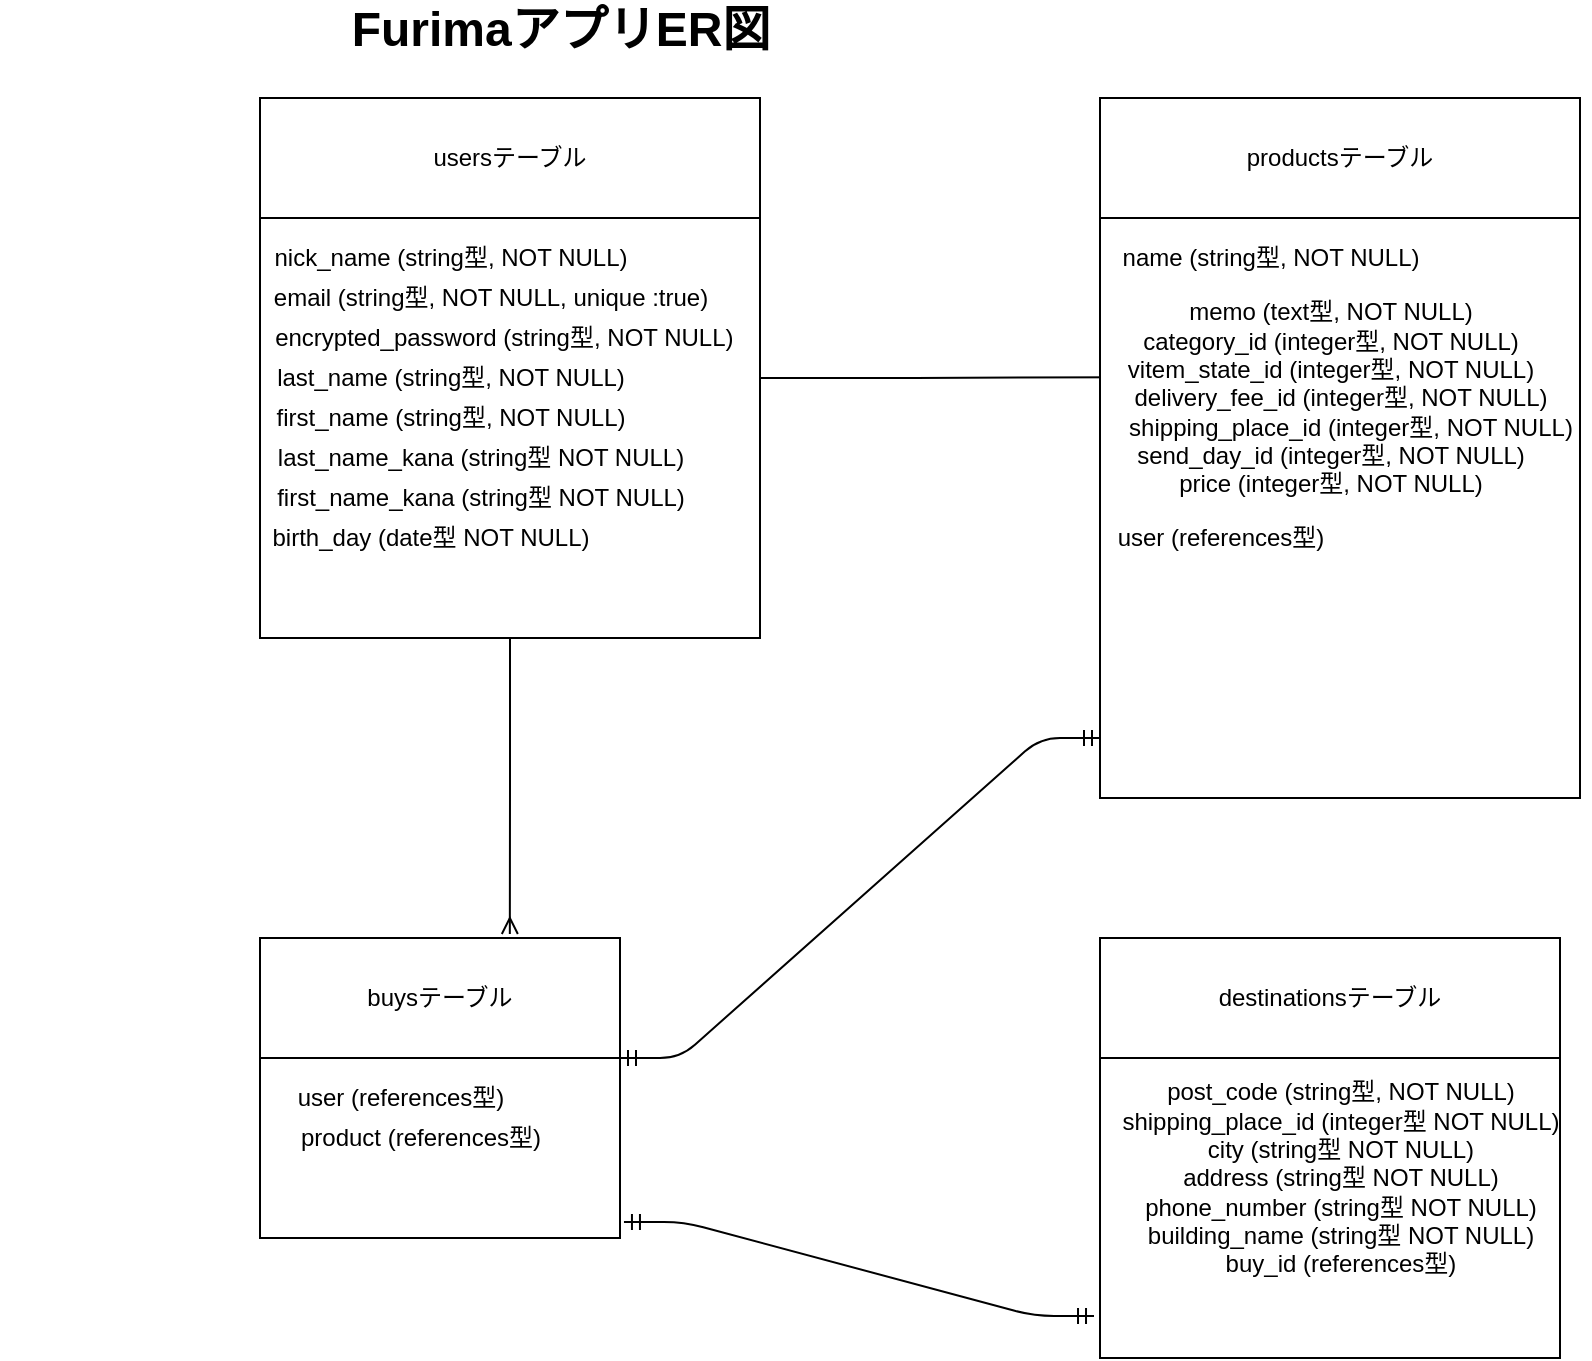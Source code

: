 <mxfile version="13.10.0" type="embed">
    <diagram id="p0TnjbUd2gW1PoHSHFOu" name="ページ1">
        <mxGraphModel dx="2736" dy="627" grid="1" gridSize="10" guides="1" tooltips="1" connect="1" arrows="1" fold="1" page="0" pageScale="1" pageWidth="850" pageHeight="1100" math="0" shadow="0">
            <root>
                <mxCell id="0"/>
                <mxCell id="1" parent="0"/>
                <mxCell id="21" value="FurimaアプリER図&lt;br&gt;&lt;br&gt;" style="text;strokeColor=none;fillColor=none;html=1;fontSize=24;fontStyle=1;verticalAlign=middle;align=center;" vertex="1" parent="1">
                    <mxGeometry x="-1600" y="60" width="100" height="40" as="geometry"/>
                </mxCell>
                <mxCell id="86" style="edgeStyle=orthogonalEdgeStyle;rounded=0;orthogonalLoop=1;jettySize=auto;html=1;entryX=0.694;entryY=-0.033;entryDx=0;entryDy=0;entryPerimeter=0;endArrow=ERmany;endFill=0;" edge="1" parent="1" source="43" target="65">
                    <mxGeometry relative="1" as="geometry"/>
                </mxCell>
                <mxCell id="93" style="edgeStyle=orthogonalEdgeStyle;rounded=0;orthogonalLoop=1;jettySize=auto;html=1;exitX=1;exitY=0.5;exitDx=0;exitDy=0;entryX=0.115;entryY=0.396;entryDx=0;entryDy=0;entryPerimeter=0;endArrow=ERmany;endFill=0;" edge="1" parent="1" source="43" target="60">
                    <mxGeometry relative="1" as="geometry"/>
                </mxCell>
                <mxCell id="43" value="" style="whiteSpace=wrap;html=1;" vertex="1" parent="1">
                    <mxGeometry x="-1700" y="110" width="250" height="260" as="geometry"/>
                </mxCell>
                <mxCell id="44" value="usersテーブル" style="whiteSpace=wrap;html=1;" vertex="1" parent="1">
                    <mxGeometry x="-1700" y="100" width="250" height="60" as="geometry"/>
                </mxCell>
                <mxCell id="46" value="nick_name (string型, NOT NULL)" style="text;html=1;align=center;verticalAlign=middle;resizable=0;points=[];autosize=1;" vertex="1" parent="1">
                    <mxGeometry x="-1700" y="170" width="190" height="20" as="geometry"/>
                </mxCell>
                <mxCell id="47" value="&amp;nbsp; &amp;nbsp; &amp;nbsp; &amp;nbsp; &amp;nbsp; &amp;nbsp; &amp;nbsp; &amp;nbsp; &amp;nbsp; &amp;nbsp; &amp;nbsp; &amp;nbsp; &amp;nbsp; &amp;nbsp; &amp;nbsp; &amp;nbsp; &amp;nbsp; &amp;nbsp; &amp;nbsp; &amp;nbsp;email (string型, NOT NULL, unique :true)" style="text;html=1;align=center;verticalAlign=middle;resizable=0;points=[];autosize=1;" vertex="1" parent="1">
                    <mxGeometry x="-1830" y="190" width="360" height="20" as="geometry"/>
                </mxCell>
                <mxCell id="49" value="&amp;nbsp; &amp;nbsp; &amp;nbsp; &amp;nbsp; &amp;nbsp; &amp;nbsp; &amp;nbsp; &amp;nbsp; encrypted_password (string型, NOT NULL)" style="text;html=1;align=center;verticalAlign=middle;resizable=0;points=[];autosize=1;" vertex="1" parent="1">
                    <mxGeometry x="-1755" y="210" width="300" height="20" as="geometry"/>
                </mxCell>
                <mxCell id="50" value="last_name (string型, NOT NULL)" style="text;html=1;align=center;verticalAlign=middle;resizable=0;points=[];autosize=1;" vertex="1" parent="1">
                    <mxGeometry x="-1700" y="230" width="190" height="20" as="geometry"/>
                </mxCell>
                <mxCell id="51" value="&lt;span&gt;first_name (string型, NOT NULL)&lt;/span&gt;" style="text;html=1;align=center;verticalAlign=middle;resizable=0;points=[];autosize=1;" vertex="1" parent="1">
                    <mxGeometry x="-1700" y="250" width="190" height="20" as="geometry"/>
                </mxCell>
                <mxCell id="52" value="last_name_kana (string型 NOT NULL)" style="text;html=1;align=center;verticalAlign=middle;resizable=0;points=[];autosize=1;" vertex="1" parent="1">
                    <mxGeometry x="-1700" y="270" width="220" height="20" as="geometry"/>
                </mxCell>
                <mxCell id="54" value="first_name_kana (string型 NOT NULL)" style="text;html=1;align=center;verticalAlign=middle;resizable=0;points=[];autosize=1;" vertex="1" parent="1">
                    <mxGeometry x="-1700" y="290" width="220" height="20" as="geometry"/>
                </mxCell>
                <mxCell id="55" value="birth_day (date型 NOT NULL)" style="text;html=1;align=center;verticalAlign=middle;resizable=0;points=[];autosize=1;" vertex="1" parent="1">
                    <mxGeometry x="-1700" y="310" width="170" height="20" as="geometry"/>
                </mxCell>
                <mxCell id="57" value="productsテーブル" style="rounded=0;whiteSpace=wrap;html=1;" vertex="1" parent="1">
                    <mxGeometry x="-1280" y="100" width="240" height="60" as="geometry"/>
                </mxCell>
                <mxCell id="58" value="" style="rounded=0;whiteSpace=wrap;html=1;" vertex="1" parent="1">
                    <mxGeometry x="-1280" y="160" width="240" height="290" as="geometry"/>
                </mxCell>
                <mxCell id="59" value="name (string型, NOT NULL)" style="text;html=1;align=center;verticalAlign=middle;resizable=0;points=[];autosize=1;" vertex="1" parent="1">
                    <mxGeometry x="-1275" y="170" width="160" height="20" as="geometry"/>
                </mxCell>
                <mxCell id="60" value="memo (text型, NOT NULL)&lt;br&gt;category_id (integer型, NOT NULL)&lt;br&gt;vitem_state_id (integer型, NOT NULL)&lt;br&gt;&amp;nbsp; &amp;nbsp;delivery_fee_id (integer型, NOT NULL)&lt;br&gt;&amp;nbsp; &amp;nbsp; &amp;nbsp; shipping_place_id (integer型, NOT NULL)&lt;br&gt;send_day_id (integer型, NOT NULL)&lt;br&gt;price (integer型, NOT NULL)" style="text;html=1;align=center;verticalAlign=middle;resizable=0;points=[];autosize=1;" vertex="1" parent="1">
                    <mxGeometry x="-1295" y="200" width="260" height="100" as="geometry"/>
                </mxCell>
                <mxCell id="61" value="user (references型)" style="text;html=1;align=center;verticalAlign=middle;resizable=0;points=[];autosize=1;" vertex="1" parent="1">
                    <mxGeometry x="-1280" y="310" width="120" height="20" as="geometry"/>
                </mxCell>
                <mxCell id="62" value="destinationsテーブル" style="whiteSpace=wrap;html=1;" vertex="1" parent="1">
                    <mxGeometry x="-1280" y="520" width="230" height="60" as="geometry"/>
                </mxCell>
                <mxCell id="63" value="" style="whiteSpace=wrap;html=1;" vertex="1" parent="1">
                    <mxGeometry x="-1280" y="580" width="230" height="150" as="geometry"/>
                </mxCell>
                <mxCell id="64" value="post_code (string型, NOT NULL)&lt;br&gt;shipping_place_id (integer型 NOT NULL)&lt;br&gt;city (string型 NOT NULL)&lt;br&gt;address (string型 NOT NULL)&lt;br&gt;phone_number (string型 NOT NULL)&lt;br&gt;building_name (string型 NOT NULL)&lt;br&gt;buy_id (references型)" style="text;html=1;align=center;verticalAlign=middle;resizable=0;points=[];autosize=1;" vertex="1" parent="1">
                    <mxGeometry x="-1275" y="590" width="230" height="100" as="geometry"/>
                </mxCell>
                <mxCell id="65" value="buysテーブル" style="whiteSpace=wrap;html=1;" vertex="1" parent="1">
                    <mxGeometry x="-1700" y="520" width="180" height="60" as="geometry"/>
                </mxCell>
                <mxCell id="67" value="" style="whiteSpace=wrap;html=1;" vertex="1" parent="1">
                    <mxGeometry x="-1700" y="580" width="180" height="90" as="geometry"/>
                </mxCell>
                <mxCell id="68" value="user (references型)" style="text;html=1;align=center;verticalAlign=middle;resizable=0;points=[];autosize=1;" vertex="1" parent="1">
                    <mxGeometry x="-1690" y="590" width="120" height="20" as="geometry"/>
                </mxCell>
                <mxCell id="69" value="product (references型)" style="text;html=1;align=center;verticalAlign=middle;resizable=0;points=[];autosize=1;" vertex="1" parent="1">
                    <mxGeometry x="-1690" y="610" width="140" height="20" as="geometry"/>
                </mxCell>
                <mxCell id="91" value="" style="edgeStyle=entityRelationEdgeStyle;fontSize=12;html=1;endArrow=ERmandOne;startArrow=ERmandOne;entryX=-0.013;entryY=0.86;entryDx=0;entryDy=0;entryPerimeter=0;exitX=1.011;exitY=0.911;exitDx=0;exitDy=0;exitPerimeter=0;" edge="1" parent="1" source="67" target="63">
                    <mxGeometry width="100" height="100" relative="1" as="geometry">
                        <mxPoint x="-1580" y="799" as="sourcePoint"/>
                        <mxPoint x="-1450" y="700" as="targetPoint"/>
                    </mxGeometry>
                </mxCell>
                <mxCell id="94" value="" style="edgeStyle=entityRelationEdgeStyle;fontSize=12;html=1;endArrow=ERmandOne;startArrow=ERmandOne;exitX=1;exitY=0;exitDx=0;exitDy=0;" edge="1" parent="1" source="67">
                    <mxGeometry width="100" height="100" relative="1" as="geometry">
                        <mxPoint x="-1380" y="520" as="sourcePoint"/>
                        <mxPoint x="-1280" y="420" as="targetPoint"/>
                    </mxGeometry>
                </mxCell>
            </root>
        </mxGraphModel>
    </diagram>
</mxfile>